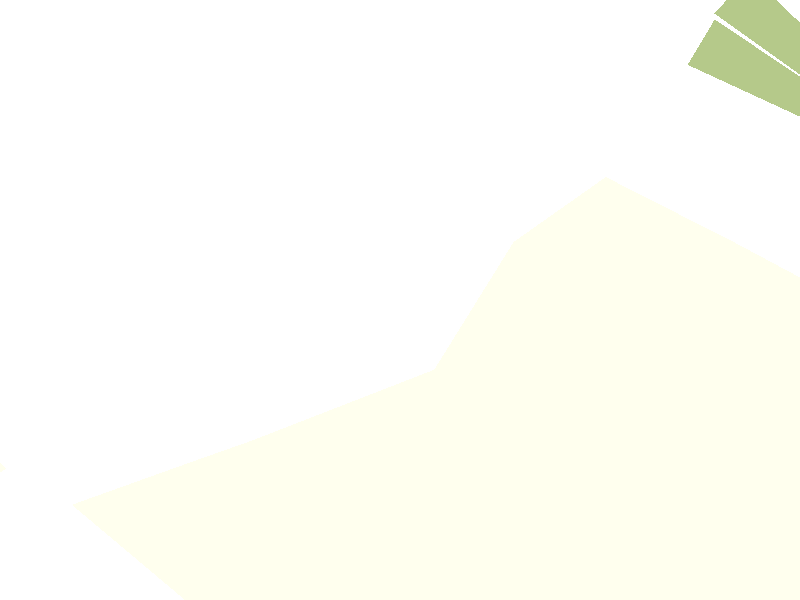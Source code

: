 
global_settings {
    assumed_gamma 1.5
    noise_generator 2
}

camera {
   orthographic
   location <0, 10000, 0>
   sky <0, 1, 0>
   direction <0, 0, 1>
   right <1.3333*733.333333333, 0, 0>
   up <0, 1*733.333333333*cos(radians(10)), 0>
   look_at <0, 0, 0>
   rotate <-10,0,0>
   scale <1,1,1>
   translate <1108615.78068,0,6411643.95698>
}

/* ground */
box {
    <1107474.1993, -0.5, 6410491.89352>, <1109757.36206, -0.0, 6412796.02044>
    pigment {
        color rgb <1, 1, 1>
    }
    finish {
        ambient 1
    }
}
prism { linear_spline  0, 0.01, 5,
/* osm_id=30668829 */
  <1108967.32, 6411931.36>,
  <1109000.47, 6411986.95>,
  <1109157.1, 6411881.36>,
  <1109135.03, 6411853.94>,
  <1108967.32, 6411931.36>

    texture {
        pigment {
            color rgb <0.6,0.7,0.4>
        }
        finish {
            ambient 1
            /*specular 0.5
            roughness 0.05
            reflection 0.5*/
        }
    }
}

prism { linear_spline  0, 0.01, 5,
/* osm_id=30668830 */
  <1108999.95, 6411994.1>,
  <1109043.83, 6412042.02>,
  <1109182.81, 6411906.4>,
  <1109155.17, 6411883.36>,
  <1108999.95, 6411994.1>

    texture {
        pigment {
            color rgb <0.6,0.7,0.4>
        }
        finish {
            ambient 1
            /*specular 0.5
            roughness 0.05
            reflection 0.5*/
        }
    }
}

prism { linear_spline  0, 0.01, 5,
/* osm_id=30668829 */
  <1108967.32, 6411931.36>,
  <1109000.47, 6411986.95>,
  <1109157.1, 6411881.36>,
  <1109135.03, 6411853.94>,
  <1108967.32, 6411931.36>

    texture {
        pigment {
            color rgb <0.6,0.7,0.4>
        }
        finish {
            ambient 1
            /*specular 0.5
            roughness 0.05
            reflection 0.5*/
        }
    }
}

prism { linear_spline  0, 0.01, 5,
/* osm_id=30668830 */
  <1108999.95, 6411994.1>,
  <1109043.83, 6412042.02>,
  <1109182.81, 6411906.4>,
  <1109155.17, 6411883.36>,
  <1108999.95, 6411994.1>

    texture {
        pigment {
            color rgb <0.6,0.7,0.4>
        }
        finish {
            ambient 1
            /*specular 0.5
            roughness 0.05
            reflection 0.5*/
        }
    }
}

prism { linear_spline  0, 0.01, 5,
/* osm_id=30668829 */
  <1108967.32, 6411931.36>,
  <1109000.47, 6411986.95>,
  <1109157.1, 6411881.36>,
  <1109135.03, 6411853.94>,
  <1108967.32, 6411931.36>

    texture {
        pigment {
            color rgb <0.6,0.7,0.4>
        }
        finish {
            ambient 1
            /*specular 0.5
            roughness 0.05
            reflection 0.5*/
        }
    }
}

prism { linear_spline  0, 0.01, 5,
/* osm_id=30668830 */
  <1108999.95, 6411994.1>,
  <1109043.83, 6412042.02>,
  <1109182.81, 6411906.4>,
  <1109155.17, 6411883.36>,
  <1108999.95, 6411994.1>

    texture {
        pigment {
            color rgb <0.6,0.7,0.4>
        }
        finish {
            ambient 1
            /*specular 0.5
            roughness 0.05
            reflection 0.5*/
        }
    }
}

prism { linear_spline  0, 0.01, 5,
/* osm_id=30668829 */
  <1108967.32, 6411931.36>,
  <1109000.47, 6411986.95>,
  <1109157.1, 6411881.36>,
  <1109135.03, 6411853.94>,
  <1108967.32, 6411931.36>

    texture {
        pigment {
            color rgb <0.6,0.7,0.4>
        }
        finish {
            ambient 1
            /*specular 0.5
            roughness 0.05
            reflection 0.5*/
        }
    }
}

prism { linear_spline  0, 0.01, 5,
/* osm_id=30668830 */
  <1108999.95, 6411994.1>,
  <1109043.83, 6412042.02>,
  <1109182.81, 6411906.4>,
  <1109155.17, 6411883.36>,
  <1108999.95, 6411994.1>

    texture {
        pigment {
            color rgb <0.6,0.7,0.4>
        }
        finish {
            ambient 1
            /*specular 0.5
            roughness 0.05
            reflection 0.5*/
        }
    }
}

prism { linear_spline  0, 0.01, 5,
/* osm_id=30668829 */
  <1108967.32, 6411931.36>,
  <1109000.47, 6411986.95>,
  <1109157.1, 6411881.36>,
  <1109135.03, 6411853.94>,
  <1108967.32, 6411931.36>

    texture {
        pigment {
            color rgb <0.6,0.7,0.4>
        }
        finish {
            ambient 1
            /*specular 0.5
            roughness 0.05
            reflection 0.5*/
        }
    }
}

prism { linear_spline  0, 0.01, 5,
/* osm_id=30668830 */
  <1108999.95, 6411994.1>,
  <1109043.83, 6412042.02>,
  <1109182.81, 6411906.4>,
  <1109155.17, 6411883.36>,
  <1108999.95, 6411994.1>

    texture {
        pigment {
            color rgb <0.6,0.7,0.4>
        }
        finish {
            ambient 1
            /*specular 0.5
            roughness 0.05
            reflection 0.5*/
        }
    }
}

prism { linear_spline  0, 0.01, 15,
/* osm_id=30566505 */
  <1109055.21, 6412144.72>,
  <1109214.92, 6412288.28>,
  <1109271.17, 6412322.48>,
  <1109378.83, 6412218.79>,
  <1109264.22, 6412144.38>,
  <1109328.21, 6412075.49>,
  <1109443.32, 6412170.18>,
  <1109421.5, 6412208.87>,
  <1109553.95, 6412277.82>,
  <1109707, 6412301.66>,
  <1109767.93, 6412204.75>,
  <1109522.71, 6412063.78>,
  <1109270.89, 6411952.93>,
  <1109091.68, 6412096.02>,
  <1109055.21, 6412144.72>

    texture {
        pigment {
            color rgb <0.8,0.9,0.8>
        }
        finish {
            ambient 1
            /*specular 0.5
            roughness 0.05
            reflection 0.5*/
        }
    }
}

prism { linear_spline  0, 0.01, 5,
/* osm_id=30567441 */
  <1109724.36, 6412306.97>,
  <1109847.49, 6412368.01>,
  <1109969.02, 6412183.84>,
  <1109866.23, 6412108.35>,
  <1109724.36, 6412306.97>

    texture {
        pigment {
            color rgb <0.8,0.9,0.8>
        }
        finish {
            ambient 1
            /*specular 0.5
            roughness 0.05
            reflection 0.5*/
        }
    }
}

prism { linear_spline  0, 0.01, 5,
/* osm_id=30668829 */
  <1108967.32, 6411931.36>,
  <1109000.47, 6411986.95>,
  <1109157.1, 6411881.36>,
  <1109135.03, 6411853.94>,
  <1108967.32, 6411931.36>

    texture {
        pigment {
            color rgb <0.6,0.7,0.4>
        }
        finish {
            ambient 1
            /*specular 0.5
            roughness 0.05
            reflection 0.5*/
        }
    }
}

prism { linear_spline  0, 0.01, 5,
/* osm_id=30668830 */
  <1108999.95, 6411994.1>,
  <1109043.83, 6412042.02>,
  <1109182.81, 6411906.4>,
  <1109155.17, 6411883.36>,
  <1108999.95, 6411994.1>

    texture {
        pigment {
            color rgb <0.6,0.7,0.4>
        }
        finish {
            ambient 1
            /*specular 0.5
            roughness 0.05
            reflection 0.5*/
        }
    }
}

prism { linear_spline  0, 0.01, 15,
/* osm_id=30566505 */
  <1109055.21, 6412144.72>,
  <1109214.92, 6412288.28>,
  <1109271.17, 6412322.48>,
  <1109378.83, 6412218.79>,
  <1109264.22, 6412144.38>,
  <1109328.21, 6412075.49>,
  <1109443.32, 6412170.18>,
  <1109421.5, 6412208.87>,
  <1109553.95, 6412277.82>,
  <1109707, 6412301.66>,
  <1109767.93, 6412204.75>,
  <1109522.71, 6412063.78>,
  <1109270.89, 6411952.93>,
  <1109091.68, 6412096.02>,
  <1109055.21, 6412144.72>

    texture {
        pigment {
            color rgb <0.8,0.9,0.8>
        }
        finish {
            ambient 1
            /*specular 0.5
            roughness 0.05
            reflection 0.5*/
        }
    }
}

prism { linear_spline  0, 0.01, 5,
/* osm_id=30567441 */
  <1109724.36, 6412306.97>,
  <1109847.49, 6412368.01>,
  <1109969.02, 6412183.84>,
  <1109866.23, 6412108.35>,
  <1109724.36, 6412306.97>

    texture {
        pigment {
            color rgb <0.8,0.9,0.8>
        }
        finish {
            ambient 1
            /*specular 0.5
            roughness 0.05
            reflection 0.5*/
        }
    }
}

prism { linear_spline  0, 0.01, 64,
/* osm_id=29264961 */
  <1106576.37, 6412399.84>,
  <1106675.31, 6412806.07>,
  <1106680.68, 6413099.93>,
  <1106839.9, 6413108.24>,
  <1106873.89, 6412775.78>,
  <1107066.42, 6412741.51>,
  <1107010.76, 6412505.72>,
  <1107152.85, 6412496.67>,
  <1107155.72, 6412489.47>,
  <1107253.65, 6412484.97>,
  <1107515.16, 6412485.02>,
  <1107670.42, 6412462.08>,
  <1107736.86, 6412464.57>,
  <1107849.65, 6412464.33>,
  <1107866.91, 6412805.9>,
  <1107851.06, 6412897.58>,
  <1107859.36, 6412901.85>,
  <1107893.8, 6412846.68>,
  <1107942.97, 6412914.86>,
  <1108101.88, 6412992.29>,
  <1108074.61, 6413028.24>,
  <1108084.57, 6413046.14>,
  <1108213.95, 6412989.65>,
  <1108092.69, 6412893.73>,
  <1108104.14, 6412853.64>,
  <1108132.94, 6412765.81>,
  <1108136.02, 6412710.43>,
  <1108183.8, 6412710.6>,
  <1108204.31, 6412684.38>,
  <1108232.67, 6412706.05>,
  <1108275.41, 6412738.53>,
  <1108307.21, 6412770.16>,
  <1108315.68, 6412802.45>,
  <1108366.49, 6412840.67>,
  <1108393.72, 6412787.46>,
  <1108454.81, 6412541.94>,
  <1108361.07, 6412542.06>,
  <1108212.24, 6412482.49>,
  <1108128.52, 6412464.14>,
  <1108116.88, 6412277.88>,
  <1108081.28, 6412144.9>,
  <1108128.92, 6412145.22>,
  <1108146.25, 6412213.8>,
  <1108278.29, 6412191.4>,
  <1108064.04, 6411939.69>,
  <1107971.21, 6411870.01>,
  <1107835.13, 6411806.94>,
  <1107773.19, 6411812.68>,
  <1107760.74, 6411819.36>,
  <1107538.2, 6411858.3>,
  <1107426.92, 6411851.19>,
  <1107243.6, 6411887.15>,
  <1107234.91, 6411834.66>,
  <1107115.89, 6411858.04>,
  <1107078.08, 6411861.54>,
  <1107017.76, 6411877.72>,
  <1106986.84, 6411890.85>,
  <1106937.47, 6411911.15>,
  <1106909.17, 6411923.41>,
  <1106905.76, 6411924.7>,
  <1106709.44, 6411985.74>,
  <1106637.82, 6412053.61>,
  <1106602.63, 6412114.58>,
  <1106576.37, 6412399.84>

    texture {
        pigment {
            color rgb <0.9,1,0.9>
        }
        finish {
            ambient 1
            /*specular 0.5
            roughness 0.05
            reflection 0.5*/
        }
    }
}

prism { linear_spline  0, 0.01, 13,
/* osm_id=30281525 */
  <1106904.36, 6410477.32>,
  <1106978.32, 6410578.42>,
  <1107057.49, 6410644.24>,
  <1107066.43, 6410700.37>,
  <1106959.54, 6410841.71>,
  <1106956.4, 6410872.89>,
  <1107036.92, 6411017.71>,
  <1107270.39, 6410778.66>,
  <1107628.2, 6410691.35>,
  <1107431.4, 6410324.85>,
  <1107322.72, 6410368.49>,
  <1107102.91, 6410377.92>,
  <1106904.36, 6410477.32>

    texture {
        pigment {
            color rgb <0.9,1,0.9>
        }
        finish {
            ambient 1
            /*specular 0.5
            roughness 0.05
            reflection 0.5*/
        }
    }
}

prism { linear_spline  0, 0.01, 8,
/* osm_id=30282416 */
  <1107530.44, 6410305.22>,
  <1107683.54, 6410525.24>,
  <1107746.25, 6410653.81>,
  <1107899.33, 6410602.37>,
  <1107986.95, 6410455.23>,
  <1107994.32, 6410323.79>,
  <1107979.57, 6410232.37>,
  <1107530.44, 6410305.22>

    texture {
        pigment {
            color rgb <0.9,1,0.9>
        }
        finish {
            ambient 1
            /*specular 0.5
            roughness 0.05
            reflection 0.5*/
        }
    }
}

prism { linear_spline  0, 0.01, 54,
/* osm_id=57727465 */
  <1107885.91, 6411094.82>,
  <1107894.11, 6411126.36>,
  <1107915.43, 6411162.04>,
  <1107922.28, 6411166.28>,
  <1107938.7, 6411165.4>,
  <1108109.36, 6411125.1>,
  <1108215.45, 6411128.74>,
  <1108388.11, 6411103.45>,
  <1109260.14, 6410971.2>,
  <1109312.99, 6410959.82>,
  <1109425.3, 6410951.27>,
  <1109397.22, 6410869.37>,
  <1109346.39, 6410860.85>,
  <1109304.34, 6410777.56>,
  <1109333.49, 6410716.1>,
  <1109342.4, 6410596.08>,
  <1109430.34, 6410560.69>,
  <1109524.29, 6410540.86>,
  <1109685.54, 6410477.8>,
  <1109777.35, 6410434.02>,
  <1109800.24, 6410427.9>,
  <1109790.66, 6410375.22>,
  <1109660.26, 6410382.39>,
  <1109552.76, 6410199.45>,
  <1109514.17, 6410219.8>,
  <1109428.35, 6410265.98>,
  <1109405.06, 6410278.08>,
  <1109392.83, 6410270.24>,
  <1109284.12, 6410215.54>,
  <1109203.09, 6410187.21>,
  <1109144.54, 6410169.38>,
  <1109126.05, 6410155.81>,
  <1109047.75, 6410177.16>,
  <1109068.38, 6410315.14>,
  <1108838.53, 6410412.07>,
  <1108818.03, 6410533.41>,
  <1108828.01, 6410539.14>,
  <1108790.49, 6410583.83>,
  <1108745.25, 6410626.41>,
  <1108736.87, 6410632.14>,
  <1108518.05, 6410610.8>,
  <1108517.87, 6410618.84>,
  <1108505.39, 6410661.61>,
  <1108461.04, 6410767.02>,
  <1108401.03, 6410741.52>,
  <1108371.3, 6410771.26>,
  <1108303.85, 6410803.39>,
  <1108298, 6410885.18>,
  <1108226.05, 6410875.1>,
  <1108216.48, 6410895.81>,
  <1108196.31, 6410917.31>,
  <1108040.18, 6411026.71>,
  <1107974.22, 6411060.65>,
  <1107885.91, 6411094.82>

    texture {
        pigment {
            color rgb <0.9,1,0.9>
        }
        finish {
            ambient 1
            /*specular 0.5
            roughness 0.05
            reflection 0.5*/
        }
    }
}

prism { linear_spline  0, 0.01, 11,
/* osm_id=57727468 */
  <1108009.46, 6410228.94>,
  <1108014.51, 6410326.66>,
  <1108059.38, 6410325.05>,
  <1108367.93, 6410330.9>,
  <1108385.46, 6410482.52>,
  <1108512.92, 6410491.82>,
  <1108478.92, 6410271.43>,
  <1108423.69, 6410271.43>,
  <1108229.85, 6410231.59>,
  <1108165.6, 6410220.97>,
  <1108009.46, 6410228.94>

    texture {
        pigment {
            color rgb <0.9,1,0.9>
        }
        finish {
            ambient 1
            /*specular 0.5
            roughness 0.05
            reflection 0.5*/
        }
    }
}

prism { linear_spline  0, 0.01, 85,
/* osm_id=28904039 */
  <1108122.04, 6415125.61>,
  <1108140.33, 6415184.56>,
  <1108183.39, 6415210.08>,
  <1108257.47, 6415238.81>,
  <1108341.65, 6415240.15>,
  <1108524.78, 6415252.09>,
  <1108441.36, 6415437.06>,
  <1108426.54, 6415601.04>,
  <1108502.72, 6415810.93>,
  <1108510.63, 6415891.53>,
  <1108853.35, 6415978.17>,
  <1108862.09, 6416077.01>,
  <1108789.62, 6416135.8>,
  <1108709.83, 6416192.86>,
  <1108629.11, 6416251.07>,
  <1108464.59, 6416401.27>,
  <1108430.73, 6416482.63>,
  <1108447.71, 6416591.52>,
  <1108530.23, 6416676.8>,
  <1108801.04, 6416624.32>,
  <1109143.81, 6416371.76>,
  <1109327.89, 6416174.97>,
  <1109450.61, 6415922.44>,
  <1109582.9, 6415939.14>,
  <1109688.75, 6416008.63>,
  <1109823.97, 6416145.22>,
  <1109977.3, 6415995.48>,
  <1110037.23, 6415934.12>,
  <1110058.24, 6415922.64>,
  <1110108.88, 6415936.02>,
  <1110147.1, 6415826.15>,
  <1110213.98, 6415851.95>,
  <1110707.57, 6416097.3>,
  <1110823.92, 6415930.04>,
  <1110430.86, 6415695.43>,
  <1109949.17, 6415550.16>,
  <1110084.15, 6415154.89>,
  <1110126.49, 6414780.23>,
  <1110048.57, 6414632.44>,
  <1109979.03, 6414516.44>,
  <1109983.93, 6414437.06>,
  <1110142.07, 6414460.42>,
  <1110264.95, 6414300.3>,
  <1110291.77, 6414201.85>,
  <1110368.72, 6414251.12>,
  <1110426.03, 6414139.15>,
  <1110480.17, 6414048.27>,
  <1110513.98, 6413972.95>,
  <1110375.84, 6413784.48>,
  <1110152.67, 6413685.53>,
  <1110107.56, 6413620.33>,
  <1110187.48, 6413485.34>,
  <1110051.66, 6413270.56>,
  <1109951.36, 6413117.18>,
  <1109870.67, 6412995.41>,
  <1109798.53, 6412911.86>,
  <1109752.07, 6412864.01>,
  <1109224.03, 6412413.38>,
  <1108952.08, 6412162.66>,
  <1108838.4, 6412303.16>,
  <1108832.83, 6412339.14>,
  <1108799.55, 6412504.14>,
  <1108658.09, 6412817.18>,
  <1108767.46, 6413178.74>,
  <1108810.63, 6413434.42>,
  <1108780.96, 6413573.51>,
  <1108609.65, 6413541.13>,
  <1108491.19, 6413627.17>,
  <1108368.78, 6413624.92>,
  <1108360.85, 6413671.94>,
  <1108380.01, 6413711.1>,
  <1108420.35, 6413704.01>,
  <1108438.56, 6413815.23>,
  <1108501.96, 6413823.57>,
  <1108518.87, 6414479.98>,
  <1108647.9, 6414665.86>,
  <1108704.07, 6414751.78>,
  <1108670.2, 6414860.4>,
  <1108632.35, 6414911.37>,
  <1108623.79, 6414929.62>,
  <1108529.79, 6414941.94>,
  <1108314.67, 6414947.1>,
  <1108167.93, 6415009.13>,
  <1108140.6, 6415069.46>,
  <1108122.04, 6415125.61>

    texture {
        pigment {
            color rgb <0.9,1,0.9>
        }
        finish {
            ambient 1
            /*specular 0.5
            roughness 0.05
            reflection 0.5*/
        }
    }
}

prism { linear_spline  0, 0.01, 5,
/* osm_id=57727467 */
  <1108520.41, 6410430.95>,
  <1108526.59, 6410489.6>,
  <1108682.85, 6410510.36>,
  <1108692.11, 6410405.29>,
  <1108520.41, 6410430.95>

    texture {
        pigment {
            color rgb <0.9,1,0.9>
        }
        finish {
            ambient 1
            /*specular 0.5
            roughness 0.05
            reflection 0.5*/
        }
    }
}

prism { linear_spline  0, 0.01, 13,
/* osm_id=30566507 */
  <1109267.7, 6412143.88>,
  <1109380.32, 6412219.79>,
  <1109325.49, 6412275.96>,
  <1109531.73, 6412425.81>,
  <1109470.22, 6412470.02>,
  <1109540.84, 6412506.36>,
  <1109566.59, 6412476.44>,
  <1109704.89, 6412307.75>,
  <1109546.52, 6412281.81>,
  <1109414.43, 6412214.34>,
  <1109440.34, 6412170.18>,
  <1109327.73, 6412079.39>,
  <1109267.7, 6412143.88>

    texture {
        pigment {
            color rgb <0.9,1,0.9>
        }
        finish {
            ambient 1
            /*specular 0.5
            roughness 0.05
            reflection 0.5*/
        }
    }
}

prism { linear_spline  0, 0.01, 5,
/* osm_id=30668829 */
  <1108967.32, 6411931.36>,
  <1109000.47, 6411986.95>,
  <1109157.1, 6411881.36>,
  <1109135.03, 6411853.94>,
  <1108967.32, 6411931.36>

    texture {
        pigment {
            color rgb <0.6,0.7,0.4>
        }
        finish {
            ambient 1
            /*specular 0.5
            roughness 0.05
            reflection 0.5*/
        }
    }
}

prism { linear_spline  0, 0.01, 5,
/* osm_id=30668830 */
  <1108999.95, 6411994.1>,
  <1109043.83, 6412042.02>,
  <1109182.81, 6411906.4>,
  <1109155.17, 6411883.36>,
  <1108999.95, 6411994.1>

    texture {
        pigment {
            color rgb <0.6,0.7,0.4>
        }
        finish {
            ambient 1
            /*specular 0.5
            roughness 0.05
            reflection 0.5*/
        }
    }
}

prism { linear_spline  0, 0.01, 15,
/* osm_id=30566505 */
  <1109055.21, 6412144.72>,
  <1109214.92, 6412288.28>,
  <1109271.17, 6412322.48>,
  <1109378.83, 6412218.79>,
  <1109264.22, 6412144.38>,
  <1109328.21, 6412075.49>,
  <1109443.32, 6412170.18>,
  <1109421.5, 6412208.87>,
  <1109553.95, 6412277.82>,
  <1109707, 6412301.66>,
  <1109767.93, 6412204.75>,
  <1109522.71, 6412063.78>,
  <1109270.89, 6411952.93>,
  <1109091.68, 6412096.02>,
  <1109055.21, 6412144.72>

    texture {
        pigment {
            color rgb <0.8,0.9,0.8>
        }
        finish {
            ambient 1
            /*specular 0.5
            roughness 0.05
            reflection 0.5*/
        }
    }
}

prism { linear_spline  0, 0.01, 5,
/* osm_id=30567441 */
  <1109724.36, 6412306.97>,
  <1109847.49, 6412368.01>,
  <1109969.02, 6412183.84>,
  <1109866.23, 6412108.35>,
  <1109724.36, 6412306.97>

    texture {
        pigment {
            color rgb <0.8,0.9,0.8>
        }
        finish {
            ambient 1
            /*specular 0.5
            roughness 0.05
            reflection 0.5*/
        }
    }
}

prism { linear_spline  0, 0.01, 64,
/* osm_id=29264961 */
  <1106576.37, 6412399.84>,
  <1106675.31, 6412806.07>,
  <1106680.68, 6413099.93>,
  <1106839.9, 6413108.24>,
  <1106873.89, 6412775.78>,
  <1107066.42, 6412741.51>,
  <1107010.76, 6412505.72>,
  <1107152.85, 6412496.67>,
  <1107155.72, 6412489.47>,
  <1107253.65, 6412484.97>,
  <1107515.16, 6412485.02>,
  <1107670.42, 6412462.08>,
  <1107736.86, 6412464.57>,
  <1107849.65, 6412464.33>,
  <1107866.91, 6412805.9>,
  <1107851.06, 6412897.58>,
  <1107859.36, 6412901.85>,
  <1107893.8, 6412846.68>,
  <1107942.97, 6412914.86>,
  <1108101.88, 6412992.29>,
  <1108074.61, 6413028.24>,
  <1108084.57, 6413046.14>,
  <1108213.95, 6412989.65>,
  <1108092.69, 6412893.73>,
  <1108104.14, 6412853.64>,
  <1108132.94, 6412765.81>,
  <1108136.02, 6412710.43>,
  <1108183.8, 6412710.6>,
  <1108204.31, 6412684.38>,
  <1108232.67, 6412706.05>,
  <1108275.41, 6412738.53>,
  <1108307.21, 6412770.16>,
  <1108315.68, 6412802.45>,
  <1108366.49, 6412840.67>,
  <1108393.72, 6412787.46>,
  <1108454.81, 6412541.94>,
  <1108361.07, 6412542.06>,
  <1108212.24, 6412482.49>,
  <1108128.52, 6412464.14>,
  <1108116.88, 6412277.88>,
  <1108081.28, 6412144.9>,
  <1108128.92, 6412145.22>,
  <1108146.25, 6412213.8>,
  <1108278.29, 6412191.4>,
  <1108064.04, 6411939.69>,
  <1107971.21, 6411870.01>,
  <1107835.13, 6411806.94>,
  <1107773.19, 6411812.68>,
  <1107760.74, 6411819.36>,
  <1107538.2, 6411858.3>,
  <1107426.92, 6411851.19>,
  <1107243.6, 6411887.15>,
  <1107234.91, 6411834.66>,
  <1107115.89, 6411858.04>,
  <1107078.08, 6411861.54>,
  <1107017.76, 6411877.72>,
  <1106986.84, 6411890.85>,
  <1106937.47, 6411911.15>,
  <1106909.17, 6411923.41>,
  <1106905.76, 6411924.7>,
  <1106709.44, 6411985.74>,
  <1106637.82, 6412053.61>,
  <1106602.63, 6412114.58>,
  <1106576.37, 6412399.84>

    texture {
        pigment {
            color rgb <0.9,1,0.9>
        }
        finish {
            ambient 1
            /*specular 0.5
            roughness 0.05
            reflection 0.5*/
        }
    }
}

prism { linear_spline  0, 0.01, 13,
/* osm_id=30281525 */
  <1106904.36, 6410477.32>,
  <1106978.32, 6410578.42>,
  <1107057.49, 6410644.24>,
  <1107066.43, 6410700.37>,
  <1106959.54, 6410841.71>,
  <1106956.4, 6410872.89>,
  <1107036.92, 6411017.71>,
  <1107270.39, 6410778.66>,
  <1107628.2, 6410691.35>,
  <1107431.4, 6410324.85>,
  <1107322.72, 6410368.49>,
  <1107102.91, 6410377.92>,
  <1106904.36, 6410477.32>

    texture {
        pigment {
            color rgb <0.9,1,0.9>
        }
        finish {
            ambient 1
            /*specular 0.5
            roughness 0.05
            reflection 0.5*/
        }
    }
}

prism { linear_spline  0, 0.01, 8,
/* osm_id=30282416 */
  <1107530.44, 6410305.22>,
  <1107683.54, 6410525.24>,
  <1107746.25, 6410653.81>,
  <1107899.33, 6410602.37>,
  <1107986.95, 6410455.23>,
  <1107994.32, 6410323.79>,
  <1107979.57, 6410232.37>,
  <1107530.44, 6410305.22>

    texture {
        pigment {
            color rgb <0.9,1,0.9>
        }
        finish {
            ambient 1
            /*specular 0.5
            roughness 0.05
            reflection 0.5*/
        }
    }
}

prism { linear_spline  0, 0.01, 54,
/* osm_id=57727465 */
  <1107885.91, 6411094.82>,
  <1107894.11, 6411126.36>,
  <1107915.43, 6411162.04>,
  <1107922.28, 6411166.28>,
  <1107938.7, 6411165.4>,
  <1108109.36, 6411125.1>,
  <1108215.45, 6411128.74>,
  <1108388.11, 6411103.45>,
  <1109260.14, 6410971.2>,
  <1109312.99, 6410959.82>,
  <1109425.3, 6410951.27>,
  <1109397.22, 6410869.37>,
  <1109346.39, 6410860.85>,
  <1109304.34, 6410777.56>,
  <1109333.49, 6410716.1>,
  <1109342.4, 6410596.08>,
  <1109430.34, 6410560.69>,
  <1109524.29, 6410540.86>,
  <1109685.54, 6410477.8>,
  <1109777.35, 6410434.02>,
  <1109800.24, 6410427.9>,
  <1109790.66, 6410375.22>,
  <1109660.26, 6410382.39>,
  <1109552.76, 6410199.45>,
  <1109514.17, 6410219.8>,
  <1109428.35, 6410265.98>,
  <1109405.06, 6410278.08>,
  <1109392.83, 6410270.24>,
  <1109284.12, 6410215.54>,
  <1109203.09, 6410187.21>,
  <1109144.54, 6410169.38>,
  <1109126.05, 6410155.81>,
  <1109047.75, 6410177.16>,
  <1109068.38, 6410315.14>,
  <1108838.53, 6410412.07>,
  <1108818.03, 6410533.41>,
  <1108828.01, 6410539.14>,
  <1108790.49, 6410583.83>,
  <1108745.25, 6410626.41>,
  <1108736.87, 6410632.14>,
  <1108518.05, 6410610.8>,
  <1108517.87, 6410618.84>,
  <1108505.39, 6410661.61>,
  <1108461.04, 6410767.02>,
  <1108401.03, 6410741.52>,
  <1108371.3, 6410771.26>,
  <1108303.85, 6410803.39>,
  <1108298, 6410885.18>,
  <1108226.05, 6410875.1>,
  <1108216.48, 6410895.81>,
  <1108196.31, 6410917.31>,
  <1108040.18, 6411026.71>,
  <1107974.22, 6411060.65>,
  <1107885.91, 6411094.82>

    texture {
        pigment {
            color rgb <0.9,1,0.9>
        }
        finish {
            ambient 1
            /*specular 0.5
            roughness 0.05
            reflection 0.5*/
        }
    }
}

prism { linear_spline  0, 0.01, 11,
/* osm_id=57727468 */
  <1108009.46, 6410228.94>,
  <1108014.51, 6410326.66>,
  <1108059.38, 6410325.05>,
  <1108367.93, 6410330.9>,
  <1108385.46, 6410482.52>,
  <1108512.92, 6410491.82>,
  <1108478.92, 6410271.43>,
  <1108423.69, 6410271.43>,
  <1108229.85, 6410231.59>,
  <1108165.6, 6410220.97>,
  <1108009.46, 6410228.94>

    texture {
        pigment {
            color rgb <0.9,1,0.9>
        }
        finish {
            ambient 1
            /*specular 0.5
            roughness 0.05
            reflection 0.5*/
        }
    }
}

prism { linear_spline  0, 0.01, 85,
/* osm_id=28904039 */
  <1108122.04, 6415125.61>,
  <1108140.33, 6415184.56>,
  <1108183.39, 6415210.08>,
  <1108257.47, 6415238.81>,
  <1108341.65, 6415240.15>,
  <1108524.78, 6415252.09>,
  <1108441.36, 6415437.06>,
  <1108426.54, 6415601.04>,
  <1108502.72, 6415810.93>,
  <1108510.63, 6415891.53>,
  <1108853.35, 6415978.17>,
  <1108862.09, 6416077.01>,
  <1108789.62, 6416135.8>,
  <1108709.83, 6416192.86>,
  <1108629.11, 6416251.07>,
  <1108464.59, 6416401.27>,
  <1108430.73, 6416482.63>,
  <1108447.71, 6416591.52>,
  <1108530.23, 6416676.8>,
  <1108801.04, 6416624.32>,
  <1109143.81, 6416371.76>,
  <1109327.89, 6416174.97>,
  <1109450.61, 6415922.44>,
  <1109582.9, 6415939.14>,
  <1109688.75, 6416008.63>,
  <1109823.97, 6416145.22>,
  <1109977.3, 6415995.48>,
  <1110037.23, 6415934.12>,
  <1110058.24, 6415922.64>,
  <1110108.88, 6415936.02>,
  <1110147.1, 6415826.15>,
  <1110213.98, 6415851.95>,
  <1110707.57, 6416097.3>,
  <1110823.92, 6415930.04>,
  <1110430.86, 6415695.43>,
  <1109949.17, 6415550.16>,
  <1110084.15, 6415154.89>,
  <1110126.49, 6414780.23>,
  <1110048.57, 6414632.44>,
  <1109979.03, 6414516.44>,
  <1109983.93, 6414437.06>,
  <1110142.07, 6414460.42>,
  <1110264.95, 6414300.3>,
  <1110291.77, 6414201.85>,
  <1110368.72, 6414251.12>,
  <1110426.03, 6414139.15>,
  <1110480.17, 6414048.27>,
  <1110513.98, 6413972.95>,
  <1110375.84, 6413784.48>,
  <1110152.67, 6413685.53>,
  <1110107.56, 6413620.33>,
  <1110187.48, 6413485.34>,
  <1110051.66, 6413270.56>,
  <1109951.36, 6413117.18>,
  <1109870.67, 6412995.41>,
  <1109798.53, 6412911.86>,
  <1109752.07, 6412864.01>,
  <1109224.03, 6412413.38>,
  <1108952.08, 6412162.66>,
  <1108838.4, 6412303.16>,
  <1108832.83, 6412339.14>,
  <1108799.55, 6412504.14>,
  <1108658.09, 6412817.18>,
  <1108767.46, 6413178.74>,
  <1108810.63, 6413434.42>,
  <1108780.96, 6413573.51>,
  <1108609.65, 6413541.13>,
  <1108491.19, 6413627.17>,
  <1108368.78, 6413624.92>,
  <1108360.85, 6413671.94>,
  <1108380.01, 6413711.1>,
  <1108420.35, 6413704.01>,
  <1108438.56, 6413815.23>,
  <1108501.96, 6413823.57>,
  <1108518.87, 6414479.98>,
  <1108647.9, 6414665.86>,
  <1108704.07, 6414751.78>,
  <1108670.2, 6414860.4>,
  <1108632.35, 6414911.37>,
  <1108623.79, 6414929.62>,
  <1108529.79, 6414941.94>,
  <1108314.67, 6414947.1>,
  <1108167.93, 6415009.13>,
  <1108140.6, 6415069.46>,
  <1108122.04, 6415125.61>

    texture {
        pigment {
            color rgb <0.9,1,0.9>
        }
        finish {
            ambient 1
            /*specular 0.5
            roughness 0.05
            reflection 0.5*/
        }
    }
}

prism { linear_spline  0, 0.01, 5,
/* osm_id=57727467 */
  <1108520.41, 6410430.95>,
  <1108526.59, 6410489.6>,
  <1108682.85, 6410510.36>,
  <1108692.11, 6410405.29>,
  <1108520.41, 6410430.95>

    texture {
        pigment {
            color rgb <0.9,1,0.9>
        }
        finish {
            ambient 1
            /*specular 0.5
            roughness 0.05
            reflection 0.5*/
        }
    }
}

prism { linear_spline  0, 0.01, 13,
/* osm_id=30566507 */
  <1109267.7, 6412143.88>,
  <1109380.32, 6412219.79>,
  <1109325.49, 6412275.96>,
  <1109531.73, 6412425.81>,
  <1109470.22, 6412470.02>,
  <1109540.84, 6412506.36>,
  <1109566.59, 6412476.44>,
  <1109704.89, 6412307.75>,
  <1109546.52, 6412281.81>,
  <1109414.43, 6412214.34>,
  <1109440.34, 6412170.18>,
  <1109327.73, 6412079.39>,
  <1109267.7, 6412143.88>

    texture {
        pigment {
            color rgb <0.9,1,0.9>
        }
        finish {
            ambient 1
            /*specular 0.5
            roughness 0.05
            reflection 0.5*/
        }
    }
}

prism { linear_spline  0, 0.01, 5,
/* osm_id=30668829 */
  <1108967.32, 6411931.36>,
  <1109000.47, 6411986.95>,
  <1109157.1, 6411881.36>,
  <1109135.03, 6411853.94>,
  <1108967.32, 6411931.36>

    texture {
        pigment {
            color rgb <0.6,0.7,0.4>
        }
        finish {
            ambient 1
            /*specular 0.5
            roughness 0.05
            reflection 0.5*/
        }
    }
}

prism { linear_spline  0, 0.01, 5,
/* osm_id=30668830 */
  <1108999.95, 6411994.1>,
  <1109043.83, 6412042.02>,
  <1109182.81, 6411906.4>,
  <1109155.17, 6411883.36>,
  <1108999.95, 6411994.1>

    texture {
        pigment {
            color rgb <0.6,0.7,0.4>
        }
        finish {
            ambient 1
            /*specular 0.5
            roughness 0.05
            reflection 0.5*/
        }
    }
}

prism { linear_spline  0, 0.01, 15,
/* osm_id=30566505 */
  <1109055.21, 6412144.72>,
  <1109214.92, 6412288.28>,
  <1109271.17, 6412322.48>,
  <1109378.83, 6412218.79>,
  <1109264.22, 6412144.38>,
  <1109328.21, 6412075.49>,
  <1109443.32, 6412170.18>,
  <1109421.5, 6412208.87>,
  <1109553.95, 6412277.82>,
  <1109707, 6412301.66>,
  <1109767.93, 6412204.75>,
  <1109522.71, 6412063.78>,
  <1109270.89, 6411952.93>,
  <1109091.68, 6412096.02>,
  <1109055.21, 6412144.72>

    texture {
        pigment {
            color rgb <0.8,0.9,0.8>
        }
        finish {
            ambient 1
            /*specular 0.5
            roughness 0.05
            reflection 0.5*/
        }
    }
}

prism { linear_spline  0, 0.01, 5,
/* osm_id=30567441 */
  <1109724.36, 6412306.97>,
  <1109847.49, 6412368.01>,
  <1109969.02, 6412183.84>,
  <1109866.23, 6412108.35>,
  <1109724.36, 6412306.97>

    texture {
        pigment {
            color rgb <0.8,0.9,0.8>
        }
        finish {
            ambient 1
            /*specular 0.5
            roughness 0.05
            reflection 0.5*/
        }
    }
}

prism { linear_spline  0, 0.01, 64,
/* osm_id=29264961 */
  <1106576.37, 6412399.84>,
  <1106675.31, 6412806.07>,
  <1106680.68, 6413099.93>,
  <1106839.9, 6413108.24>,
  <1106873.89, 6412775.78>,
  <1107066.42, 6412741.51>,
  <1107010.76, 6412505.72>,
  <1107152.85, 6412496.67>,
  <1107155.72, 6412489.47>,
  <1107253.65, 6412484.97>,
  <1107515.16, 6412485.02>,
  <1107670.42, 6412462.08>,
  <1107736.86, 6412464.57>,
  <1107849.65, 6412464.33>,
  <1107866.91, 6412805.9>,
  <1107851.06, 6412897.58>,
  <1107859.36, 6412901.85>,
  <1107893.8, 6412846.68>,
  <1107942.97, 6412914.86>,
  <1108101.88, 6412992.29>,
  <1108074.61, 6413028.24>,
  <1108084.57, 6413046.14>,
  <1108213.95, 6412989.65>,
  <1108092.69, 6412893.73>,
  <1108104.14, 6412853.64>,
  <1108132.94, 6412765.81>,
  <1108136.02, 6412710.43>,
  <1108183.8, 6412710.6>,
  <1108204.31, 6412684.38>,
  <1108232.67, 6412706.05>,
  <1108275.41, 6412738.53>,
  <1108307.21, 6412770.16>,
  <1108315.68, 6412802.45>,
  <1108366.49, 6412840.67>,
  <1108393.72, 6412787.46>,
  <1108454.81, 6412541.94>,
  <1108361.07, 6412542.06>,
  <1108212.24, 6412482.49>,
  <1108128.52, 6412464.14>,
  <1108116.88, 6412277.88>,
  <1108081.28, 6412144.9>,
  <1108128.92, 6412145.22>,
  <1108146.25, 6412213.8>,
  <1108278.29, 6412191.4>,
  <1108064.04, 6411939.69>,
  <1107971.21, 6411870.01>,
  <1107835.13, 6411806.94>,
  <1107773.19, 6411812.68>,
  <1107760.74, 6411819.36>,
  <1107538.2, 6411858.3>,
  <1107426.92, 6411851.19>,
  <1107243.6, 6411887.15>,
  <1107234.91, 6411834.66>,
  <1107115.89, 6411858.04>,
  <1107078.08, 6411861.54>,
  <1107017.76, 6411877.72>,
  <1106986.84, 6411890.85>,
  <1106937.47, 6411911.15>,
  <1106909.17, 6411923.41>,
  <1106905.76, 6411924.7>,
  <1106709.44, 6411985.74>,
  <1106637.82, 6412053.61>,
  <1106602.63, 6412114.58>,
  <1106576.37, 6412399.84>

    texture {
        pigment {
            color rgb <0.9,1,0.9>
        }
        finish {
            ambient 1
            /*specular 0.5
            roughness 0.05
            reflection 0.5*/
        }
    }
}

prism { linear_spline  0, 0.01, 13,
/* osm_id=30281525 */
  <1106904.36, 6410477.32>,
  <1106978.32, 6410578.42>,
  <1107057.49, 6410644.24>,
  <1107066.43, 6410700.37>,
  <1106959.54, 6410841.71>,
  <1106956.4, 6410872.89>,
  <1107036.92, 6411017.71>,
  <1107270.39, 6410778.66>,
  <1107628.2, 6410691.35>,
  <1107431.4, 6410324.85>,
  <1107322.72, 6410368.49>,
  <1107102.91, 6410377.92>,
  <1106904.36, 6410477.32>

    texture {
        pigment {
            color rgb <0.9,1,0.9>
        }
        finish {
            ambient 1
            /*specular 0.5
            roughness 0.05
            reflection 0.5*/
        }
    }
}

prism { linear_spline  0, 0.01, 8,
/* osm_id=30282416 */
  <1107530.44, 6410305.22>,
  <1107683.54, 6410525.24>,
  <1107746.25, 6410653.81>,
  <1107899.33, 6410602.37>,
  <1107986.95, 6410455.23>,
  <1107994.32, 6410323.79>,
  <1107979.57, 6410232.37>,
  <1107530.44, 6410305.22>

    texture {
        pigment {
            color rgb <0.9,1,0.9>
        }
        finish {
            ambient 1
            /*specular 0.5
            roughness 0.05
            reflection 0.5*/
        }
    }
}

prism { linear_spline  0, 0.01, 54,
/* osm_id=57727465 */
  <1107885.91, 6411094.82>,
  <1107894.11, 6411126.36>,
  <1107915.43, 6411162.04>,
  <1107922.28, 6411166.28>,
  <1107938.7, 6411165.4>,
  <1108109.36, 6411125.1>,
  <1108215.45, 6411128.74>,
  <1108388.11, 6411103.45>,
  <1109260.14, 6410971.2>,
  <1109312.99, 6410959.82>,
  <1109425.3, 6410951.27>,
  <1109397.22, 6410869.37>,
  <1109346.39, 6410860.85>,
  <1109304.34, 6410777.56>,
  <1109333.49, 6410716.1>,
  <1109342.4, 6410596.08>,
  <1109430.34, 6410560.69>,
  <1109524.29, 6410540.86>,
  <1109685.54, 6410477.8>,
  <1109777.35, 6410434.02>,
  <1109800.24, 6410427.9>,
  <1109790.66, 6410375.22>,
  <1109660.26, 6410382.39>,
  <1109552.76, 6410199.45>,
  <1109514.17, 6410219.8>,
  <1109428.35, 6410265.98>,
  <1109405.06, 6410278.08>,
  <1109392.83, 6410270.24>,
  <1109284.12, 6410215.54>,
  <1109203.09, 6410187.21>,
  <1109144.54, 6410169.38>,
  <1109126.05, 6410155.81>,
  <1109047.75, 6410177.16>,
  <1109068.38, 6410315.14>,
  <1108838.53, 6410412.07>,
  <1108818.03, 6410533.41>,
  <1108828.01, 6410539.14>,
  <1108790.49, 6410583.83>,
  <1108745.25, 6410626.41>,
  <1108736.87, 6410632.14>,
  <1108518.05, 6410610.8>,
  <1108517.87, 6410618.84>,
  <1108505.39, 6410661.61>,
  <1108461.04, 6410767.02>,
  <1108401.03, 6410741.52>,
  <1108371.3, 6410771.26>,
  <1108303.85, 6410803.39>,
  <1108298, 6410885.18>,
  <1108226.05, 6410875.1>,
  <1108216.48, 6410895.81>,
  <1108196.31, 6410917.31>,
  <1108040.18, 6411026.71>,
  <1107974.22, 6411060.65>,
  <1107885.91, 6411094.82>

    texture {
        pigment {
            color rgb <0.9,1,0.9>
        }
        finish {
            ambient 1
            /*specular 0.5
            roughness 0.05
            reflection 0.5*/
        }
    }
}

prism { linear_spline  0, 0.01, 11,
/* osm_id=57727468 */
  <1108009.46, 6410228.94>,
  <1108014.51, 6410326.66>,
  <1108059.38, 6410325.05>,
  <1108367.93, 6410330.9>,
  <1108385.46, 6410482.52>,
  <1108512.92, 6410491.82>,
  <1108478.92, 6410271.43>,
  <1108423.69, 6410271.43>,
  <1108229.85, 6410231.59>,
  <1108165.6, 6410220.97>,
  <1108009.46, 6410228.94>

    texture {
        pigment {
            color rgb <0.9,1,0.9>
        }
        finish {
            ambient 1
            /*specular 0.5
            roughness 0.05
            reflection 0.5*/
        }
    }
}

prism { linear_spline  0, 0.01, 85,
/* osm_id=28904039 */
  <1108122.04, 6415125.61>,
  <1108140.33, 6415184.56>,
  <1108183.39, 6415210.08>,
  <1108257.47, 6415238.81>,
  <1108341.65, 6415240.15>,
  <1108524.78, 6415252.09>,
  <1108441.36, 6415437.06>,
  <1108426.54, 6415601.04>,
  <1108502.72, 6415810.93>,
  <1108510.63, 6415891.53>,
  <1108853.35, 6415978.17>,
  <1108862.09, 6416077.01>,
  <1108789.62, 6416135.8>,
  <1108709.83, 6416192.86>,
  <1108629.11, 6416251.07>,
  <1108464.59, 6416401.27>,
  <1108430.73, 6416482.63>,
  <1108447.71, 6416591.52>,
  <1108530.23, 6416676.8>,
  <1108801.04, 6416624.32>,
  <1109143.81, 6416371.76>,
  <1109327.89, 6416174.97>,
  <1109450.61, 6415922.44>,
  <1109582.9, 6415939.14>,
  <1109688.75, 6416008.63>,
  <1109823.97, 6416145.22>,
  <1109977.3, 6415995.48>,
  <1110037.23, 6415934.12>,
  <1110058.24, 6415922.64>,
  <1110108.88, 6415936.02>,
  <1110147.1, 6415826.15>,
  <1110213.98, 6415851.95>,
  <1110707.57, 6416097.3>,
  <1110823.92, 6415930.04>,
  <1110430.86, 6415695.43>,
  <1109949.17, 6415550.16>,
  <1110084.15, 6415154.89>,
  <1110126.49, 6414780.23>,
  <1110048.57, 6414632.44>,
  <1109979.03, 6414516.44>,
  <1109983.93, 6414437.06>,
  <1110142.07, 6414460.42>,
  <1110264.95, 6414300.3>,
  <1110291.77, 6414201.85>,
  <1110368.72, 6414251.12>,
  <1110426.03, 6414139.15>,
  <1110480.17, 6414048.27>,
  <1110513.98, 6413972.95>,
  <1110375.84, 6413784.48>,
  <1110152.67, 6413685.53>,
  <1110107.56, 6413620.33>,
  <1110187.48, 6413485.34>,
  <1110051.66, 6413270.56>,
  <1109951.36, 6413117.18>,
  <1109870.67, 6412995.41>,
  <1109798.53, 6412911.86>,
  <1109752.07, 6412864.01>,
  <1109224.03, 6412413.38>,
  <1108952.08, 6412162.66>,
  <1108838.4, 6412303.16>,
  <1108832.83, 6412339.14>,
  <1108799.55, 6412504.14>,
  <1108658.09, 6412817.18>,
  <1108767.46, 6413178.74>,
  <1108810.63, 6413434.42>,
  <1108780.96, 6413573.51>,
  <1108609.65, 6413541.13>,
  <1108491.19, 6413627.17>,
  <1108368.78, 6413624.92>,
  <1108360.85, 6413671.94>,
  <1108380.01, 6413711.1>,
  <1108420.35, 6413704.01>,
  <1108438.56, 6413815.23>,
  <1108501.96, 6413823.57>,
  <1108518.87, 6414479.98>,
  <1108647.9, 6414665.86>,
  <1108704.07, 6414751.78>,
  <1108670.2, 6414860.4>,
  <1108632.35, 6414911.37>,
  <1108623.79, 6414929.62>,
  <1108529.79, 6414941.94>,
  <1108314.67, 6414947.1>,
  <1108167.93, 6415009.13>,
  <1108140.6, 6415069.46>,
  <1108122.04, 6415125.61>

    texture {
        pigment {
            color rgb <0.9,1,0.9>
        }
        finish {
            ambient 1
            /*specular 0.5
            roughness 0.05
            reflection 0.5*/
        }
    }
}

prism { linear_spline  0, 0.01, 5,
/* osm_id=57727467 */
  <1108520.41, 6410430.95>,
  <1108526.59, 6410489.6>,
  <1108682.85, 6410510.36>,
  <1108692.11, 6410405.29>,
  <1108520.41, 6410430.95>

    texture {
        pigment {
            color rgb <0.9,1,0.9>
        }
        finish {
            ambient 1
            /*specular 0.5
            roughness 0.05
            reflection 0.5*/
        }
    }
}

prism { linear_spline  0, 0.01, 13,
/* osm_id=30566507 */
  <1109267.7, 6412143.88>,
  <1109380.32, 6412219.79>,
  <1109325.49, 6412275.96>,
  <1109531.73, 6412425.81>,
  <1109470.22, 6412470.02>,
  <1109540.84, 6412506.36>,
  <1109566.59, 6412476.44>,
  <1109704.89, 6412307.75>,
  <1109546.52, 6412281.81>,
  <1109414.43, 6412214.34>,
  <1109440.34, 6412170.18>,
  <1109327.73, 6412079.39>,
  <1109267.7, 6412143.88>

    texture {
        pigment {
            color rgb <0.9,1,0.9>
        }
        finish {
            ambient 1
            /*specular 0.5
            roughness 0.05
            reflection 0.5*/
        }
    }
}

prism { linear_spline  0, 0.01, 54,
/* osm_id=-381055 */
  <1107724.42, 6412487.23>,
  <1107729.83, 6412519.69>,
  <1107736.1, 6412644.99>,
  <1107849.07, 6412639.67>,
  <1107844.15, 6412470.76>,
  <1107741.63, 6412472.99>,
  <1107724.42, 6412487.23>,
  <1107740.99, 6412625.62>,
  <1107741.56, 6412622.37>,
  <1107743.23, 6412619.92>,
  <1107746.03, 6412618.7>,
  <1107767.53, 6412610.87>,
  <1107766.83, 6412601.69>,
  <1107742.5, 6412595.4>,
  <1107741.73, 6412585.96>,
  <1107751.12, 6412583.53>,
  <1107763.28, 6412559.52>,
  <1107759.09, 6412520.83>,
  <1107821.12, 6412515.16>,
  <1107832.64, 6412541.87>,
  <1107834.4, 6412555.24>,
  <1107837.4, 6412587.98>,
  <1107817.07, 6412595.47>,
  <1107808.75, 6412598.26>,
  <1107810.29, 6412603.95>,
  <1107821.2, 6412604.95>,
  <1107827.34, 6412604.4>,
  <1107836.17, 6412608.87>,
  <1107842.42, 6412615.46>,
  <1107843.2, 6412622.7>,
  <1107843.43, 6412624.84>,
  <1107763.56, 6412637.57>,
  <1107757.42, 6412637.69>,
  <1107751.72, 6412637.34>,
  <1107746.8, 6412636.22>,
  <1107743.9, 6412634>,
  <1107742.01, 6412631.08>,
  <1107740.99, 6412628.19>,
  <1107740.99, 6412625.62>,
  <1107775.66, 6412491.46>,
  <1107828.5, 6412486.3>,
  <1107830.61, 6412507.84>,
  <1107777.76, 6412513>,
  <1107775.66, 6412491.46>,
  <1107742.17, 6412543.39>,
  <1107752.88, 6412543.13>,
  <1107753.05, 6412549.77>,
  <1107742.33, 6412550.03>,
  <1107742.17, 6412543.39>,
  <1107739.85, 6412494.75>,
  <1107769.66, 6412491.98>,
  <1107771.86, 6412515.64>,
  <1107742.05, 6412518.42>,
  <1107739.85, 6412494.75>

    texture {
        pigment {
            color rgb <0.8,0.9,0.8>
        }
        finish {
            ambient 1
            /*specular 0.5
            roughness 0.05
            reflection 0.5*/
        }
    }
}

prism { linear_spline  0, 0.01, 6,
/* osm_id=28885793 */
  <1108795.38, 6412133.95>,
  <1108802.28, 6412158.02>,
  <1108860.41, 6412209.75>,
  <1108915.09, 6412129.5>,
  <1108852.35, 6412043.9>,
  <1108795.38, 6412133.95>

    texture {
        pigment {
            color rgb <0.8,0.9,0.8>
        }
        finish {
            ambient 1
            /*specular 0.5
            roughness 0.05
            reflection 0.5*/
        }
    }
}

prism { linear_spline  0, 0.01, 5,
/* osm_id=30668829 */
  <1108967.32, 6411931.36>,
  <1109000.47, 6411986.95>,
  <1109157.1, 6411881.36>,
  <1109135.03, 6411853.94>,
  <1108967.32, 6411931.36>

    texture {
        pigment {
            color rgb <0.6,0.7,0.4>
        }
        finish {
            ambient 1
            /*specular 0.5
            roughness 0.05
            reflection 0.5*/
        }
    }
}

prism { linear_spline  0, 0.01, 5,
/* osm_id=30668830 */
  <1108999.95, 6411994.1>,
  <1109043.83, 6412042.02>,
  <1109182.81, 6411906.4>,
  <1109155.17, 6411883.36>,
  <1108999.95, 6411994.1>

    texture {
        pigment {
            color rgb <0.6,0.7,0.4>
        }
        finish {
            ambient 1
            /*specular 0.5
            roughness 0.05
            reflection 0.5*/
        }
    }
}

prism { linear_spline  0, 0.01, 15,
/* osm_id=30566505 */
  <1109055.21, 6412144.72>,
  <1109214.92, 6412288.28>,
  <1109271.17, 6412322.48>,
  <1109378.83, 6412218.79>,
  <1109264.22, 6412144.38>,
  <1109328.21, 6412075.49>,
  <1109443.32, 6412170.18>,
  <1109421.5, 6412208.87>,
  <1109553.95, 6412277.82>,
  <1109707, 6412301.66>,
  <1109767.93, 6412204.75>,
  <1109522.71, 6412063.78>,
  <1109270.89, 6411952.93>,
  <1109091.68, 6412096.02>,
  <1109055.21, 6412144.72>

    texture {
        pigment {
            color rgb <0.8,0.9,0.8>
        }
        finish {
            ambient 1
            /*specular 0.5
            roughness 0.05
            reflection 0.5*/
        }
    }
}

prism { linear_spline  0, 0.01, 5,
/* osm_id=30567441 */
  <1109724.36, 6412306.97>,
  <1109847.49, 6412368.01>,
  <1109969.02, 6412183.84>,
  <1109866.23, 6412108.35>,
  <1109724.36, 6412306.97>

    texture {
        pigment {
            color rgb <0.8,0.9,0.8>
        }
        finish {
            ambient 1
            /*specular 0.5
            roughness 0.05
            reflection 0.5*/
        }
    }
}

prism { linear_spline  0, 0.01, 64,
/* osm_id=29264961 */
  <1106576.37, 6412399.84>,
  <1106675.31, 6412806.07>,
  <1106680.68, 6413099.93>,
  <1106839.9, 6413108.24>,
  <1106873.89, 6412775.78>,
  <1107066.42, 6412741.51>,
  <1107010.76, 6412505.72>,
  <1107152.85, 6412496.67>,
  <1107155.72, 6412489.47>,
  <1107253.65, 6412484.97>,
  <1107515.16, 6412485.02>,
  <1107670.42, 6412462.08>,
  <1107736.86, 6412464.57>,
  <1107849.65, 6412464.33>,
  <1107866.91, 6412805.9>,
  <1107851.06, 6412897.58>,
  <1107859.36, 6412901.85>,
  <1107893.8, 6412846.68>,
  <1107942.97, 6412914.86>,
  <1108101.88, 6412992.29>,
  <1108074.61, 6413028.24>,
  <1108084.57, 6413046.14>,
  <1108213.95, 6412989.65>,
  <1108092.69, 6412893.73>,
  <1108104.14, 6412853.64>,
  <1108132.94, 6412765.81>,
  <1108136.02, 6412710.43>,
  <1108183.8, 6412710.6>,
  <1108204.31, 6412684.38>,
  <1108232.67, 6412706.05>,
  <1108275.41, 6412738.53>,
  <1108307.21, 6412770.16>,
  <1108315.68, 6412802.45>,
  <1108366.49, 6412840.67>,
  <1108393.72, 6412787.46>,
  <1108454.81, 6412541.94>,
  <1108361.07, 6412542.06>,
  <1108212.24, 6412482.49>,
  <1108128.52, 6412464.14>,
  <1108116.88, 6412277.88>,
  <1108081.28, 6412144.9>,
  <1108128.92, 6412145.22>,
  <1108146.25, 6412213.8>,
  <1108278.29, 6412191.4>,
  <1108064.04, 6411939.69>,
  <1107971.21, 6411870.01>,
  <1107835.13, 6411806.94>,
  <1107773.19, 6411812.68>,
  <1107760.74, 6411819.36>,
  <1107538.2, 6411858.3>,
  <1107426.92, 6411851.19>,
  <1107243.6, 6411887.15>,
  <1107234.91, 6411834.66>,
  <1107115.89, 6411858.04>,
  <1107078.08, 6411861.54>,
  <1107017.76, 6411877.72>,
  <1106986.84, 6411890.85>,
  <1106937.47, 6411911.15>,
  <1106909.17, 6411923.41>,
  <1106905.76, 6411924.7>,
  <1106709.44, 6411985.74>,
  <1106637.82, 6412053.61>,
  <1106602.63, 6412114.58>,
  <1106576.37, 6412399.84>

    texture {
        pigment {
            color rgb <0.9,1,0.9>
        }
        finish {
            ambient 1
            /*specular 0.5
            roughness 0.05
            reflection 0.5*/
        }
    }
}

prism { linear_spline  0, 0.01, 13,
/* osm_id=30281525 */
  <1106904.36, 6410477.32>,
  <1106978.32, 6410578.42>,
  <1107057.49, 6410644.24>,
  <1107066.43, 6410700.37>,
  <1106959.54, 6410841.71>,
  <1106956.4, 6410872.89>,
  <1107036.92, 6411017.71>,
  <1107270.39, 6410778.66>,
  <1107628.2, 6410691.35>,
  <1107431.4, 6410324.85>,
  <1107322.72, 6410368.49>,
  <1107102.91, 6410377.92>,
  <1106904.36, 6410477.32>

    texture {
        pigment {
            color rgb <0.9,1,0.9>
        }
        finish {
            ambient 1
            /*specular 0.5
            roughness 0.05
            reflection 0.5*/
        }
    }
}

prism { linear_spline  0, 0.01, 8,
/* osm_id=30282416 */
  <1107530.44, 6410305.22>,
  <1107683.54, 6410525.24>,
  <1107746.25, 6410653.81>,
  <1107899.33, 6410602.37>,
  <1107986.95, 6410455.23>,
  <1107994.32, 6410323.79>,
  <1107979.57, 6410232.37>,
  <1107530.44, 6410305.22>

    texture {
        pigment {
            color rgb <0.9,1,0.9>
        }
        finish {
            ambient 1
            /*specular 0.5
            roughness 0.05
            reflection 0.5*/
        }
    }
}

prism { linear_spline  0, 0.01, 54,
/* osm_id=57727465 */
  <1107885.91, 6411094.82>,
  <1107894.11, 6411126.36>,
  <1107915.43, 6411162.04>,
  <1107922.28, 6411166.28>,
  <1107938.7, 6411165.4>,
  <1108109.36, 6411125.1>,
  <1108215.45, 6411128.74>,
  <1108388.11, 6411103.45>,
  <1109260.14, 6410971.2>,
  <1109312.99, 6410959.82>,
  <1109425.3, 6410951.27>,
  <1109397.22, 6410869.37>,
  <1109346.39, 6410860.85>,
  <1109304.34, 6410777.56>,
  <1109333.49, 6410716.1>,
  <1109342.4, 6410596.08>,
  <1109430.34, 6410560.69>,
  <1109524.29, 6410540.86>,
  <1109685.54, 6410477.8>,
  <1109777.35, 6410434.02>,
  <1109800.24, 6410427.9>,
  <1109790.66, 6410375.22>,
  <1109660.26, 6410382.39>,
  <1109552.76, 6410199.45>,
  <1109514.17, 6410219.8>,
  <1109428.35, 6410265.98>,
  <1109405.06, 6410278.08>,
  <1109392.83, 6410270.24>,
  <1109284.12, 6410215.54>,
  <1109203.09, 6410187.21>,
  <1109144.54, 6410169.38>,
  <1109126.05, 6410155.81>,
  <1109047.75, 6410177.16>,
  <1109068.38, 6410315.14>,
  <1108838.53, 6410412.07>,
  <1108818.03, 6410533.41>,
  <1108828.01, 6410539.14>,
  <1108790.49, 6410583.83>,
  <1108745.25, 6410626.41>,
  <1108736.87, 6410632.14>,
  <1108518.05, 6410610.8>,
  <1108517.87, 6410618.84>,
  <1108505.39, 6410661.61>,
  <1108461.04, 6410767.02>,
  <1108401.03, 6410741.52>,
  <1108371.3, 6410771.26>,
  <1108303.85, 6410803.39>,
  <1108298, 6410885.18>,
  <1108226.05, 6410875.1>,
  <1108216.48, 6410895.81>,
  <1108196.31, 6410917.31>,
  <1108040.18, 6411026.71>,
  <1107974.22, 6411060.65>,
  <1107885.91, 6411094.82>

    texture {
        pigment {
            color rgb <0.9,1,0.9>
        }
        finish {
            ambient 1
            /*specular 0.5
            roughness 0.05
            reflection 0.5*/
        }
    }
}

prism { linear_spline  0, 0.01, 11,
/* osm_id=57727468 */
  <1108009.46, 6410228.94>,
  <1108014.51, 6410326.66>,
  <1108059.38, 6410325.05>,
  <1108367.93, 6410330.9>,
  <1108385.46, 6410482.52>,
  <1108512.92, 6410491.82>,
  <1108478.92, 6410271.43>,
  <1108423.69, 6410271.43>,
  <1108229.85, 6410231.59>,
  <1108165.6, 6410220.97>,
  <1108009.46, 6410228.94>

    texture {
        pigment {
            color rgb <0.9,1,0.9>
        }
        finish {
            ambient 1
            /*specular 0.5
            roughness 0.05
            reflection 0.5*/
        }
    }
}

prism { linear_spline  0, 0.01, 85,
/* osm_id=28904039 */
  <1108122.04, 6415125.61>,
  <1108140.33, 6415184.56>,
  <1108183.39, 6415210.08>,
  <1108257.47, 6415238.81>,
  <1108341.65, 6415240.15>,
  <1108524.78, 6415252.09>,
  <1108441.36, 6415437.06>,
  <1108426.54, 6415601.04>,
  <1108502.72, 6415810.93>,
  <1108510.63, 6415891.53>,
  <1108853.35, 6415978.17>,
  <1108862.09, 6416077.01>,
  <1108789.62, 6416135.8>,
  <1108709.83, 6416192.86>,
  <1108629.11, 6416251.07>,
  <1108464.59, 6416401.27>,
  <1108430.73, 6416482.63>,
  <1108447.71, 6416591.52>,
  <1108530.23, 6416676.8>,
  <1108801.04, 6416624.32>,
  <1109143.81, 6416371.76>,
  <1109327.89, 6416174.97>,
  <1109450.61, 6415922.44>,
  <1109582.9, 6415939.14>,
  <1109688.75, 6416008.63>,
  <1109823.97, 6416145.22>,
  <1109977.3, 6415995.48>,
  <1110037.23, 6415934.12>,
  <1110058.24, 6415922.64>,
  <1110108.88, 6415936.02>,
  <1110147.1, 6415826.15>,
  <1110213.98, 6415851.95>,
  <1110707.57, 6416097.3>,
  <1110823.92, 6415930.04>,
  <1110430.86, 6415695.43>,
  <1109949.17, 6415550.16>,
  <1110084.15, 6415154.89>,
  <1110126.49, 6414780.23>,
  <1110048.57, 6414632.44>,
  <1109979.03, 6414516.44>,
  <1109983.93, 6414437.06>,
  <1110142.07, 6414460.42>,
  <1110264.95, 6414300.3>,
  <1110291.77, 6414201.85>,
  <1110368.72, 6414251.12>,
  <1110426.03, 6414139.15>,
  <1110480.17, 6414048.27>,
  <1110513.98, 6413972.95>,
  <1110375.84, 6413784.48>,
  <1110152.67, 6413685.53>,
  <1110107.56, 6413620.33>,
  <1110187.48, 6413485.34>,
  <1110051.66, 6413270.56>,
  <1109951.36, 6413117.18>,
  <1109870.67, 6412995.41>,
  <1109798.53, 6412911.86>,
  <1109752.07, 6412864.01>,
  <1109224.03, 6412413.38>,
  <1108952.08, 6412162.66>,
  <1108838.4, 6412303.16>,
  <1108832.83, 6412339.14>,
  <1108799.55, 6412504.14>,
  <1108658.09, 6412817.18>,
  <1108767.46, 6413178.74>,
  <1108810.63, 6413434.42>,
  <1108780.96, 6413573.51>,
  <1108609.65, 6413541.13>,
  <1108491.19, 6413627.17>,
  <1108368.78, 6413624.92>,
  <1108360.85, 6413671.94>,
  <1108380.01, 6413711.1>,
  <1108420.35, 6413704.01>,
  <1108438.56, 6413815.23>,
  <1108501.96, 6413823.57>,
  <1108518.87, 6414479.98>,
  <1108647.9, 6414665.86>,
  <1108704.07, 6414751.78>,
  <1108670.2, 6414860.4>,
  <1108632.35, 6414911.37>,
  <1108623.79, 6414929.62>,
  <1108529.79, 6414941.94>,
  <1108314.67, 6414947.1>,
  <1108167.93, 6415009.13>,
  <1108140.6, 6415069.46>,
  <1108122.04, 6415125.61>

    texture {
        pigment {
            color rgb <0.9,1,0.9>
        }
        finish {
            ambient 1
            /*specular 0.5
            roughness 0.05
            reflection 0.5*/
        }
    }
}

prism { linear_spline  0, 0.01, 5,
/* osm_id=57727467 */
  <1108520.41, 6410430.95>,
  <1108526.59, 6410489.6>,
  <1108682.85, 6410510.36>,
  <1108692.11, 6410405.29>,
  <1108520.41, 6410430.95>

    texture {
        pigment {
            color rgb <0.9,1,0.9>
        }
        finish {
            ambient 1
            /*specular 0.5
            roughness 0.05
            reflection 0.5*/
        }
    }
}

prism { linear_spline  0, 0.01, 13,
/* osm_id=30566507 */
  <1109267.7, 6412143.88>,
  <1109380.32, 6412219.79>,
  <1109325.49, 6412275.96>,
  <1109531.73, 6412425.81>,
  <1109470.22, 6412470.02>,
  <1109540.84, 6412506.36>,
  <1109566.59, 6412476.44>,
  <1109704.89, 6412307.75>,
  <1109546.52, 6412281.81>,
  <1109414.43, 6412214.34>,
  <1109440.34, 6412170.18>,
  <1109327.73, 6412079.39>,
  <1109267.7, 6412143.88>

    texture {
        pigment {
            color rgb <0.9,1,0.9>
        }
        finish {
            ambient 1
            /*specular 0.5
            roughness 0.05
            reflection 0.5*/
        }
    }
}

prism { linear_spline  0, 0.01, 54,
/* osm_id=-381055 */
  <1107724.42, 6412487.23>,
  <1107729.83, 6412519.69>,
  <1107736.1, 6412644.99>,
  <1107849.07, 6412639.67>,
  <1107844.15, 6412470.76>,
  <1107741.63, 6412472.99>,
  <1107724.42, 6412487.23>,
  <1107740.99, 6412625.62>,
  <1107741.56, 6412622.37>,
  <1107743.23, 6412619.92>,
  <1107746.03, 6412618.7>,
  <1107767.53, 6412610.87>,
  <1107766.83, 6412601.69>,
  <1107742.5, 6412595.4>,
  <1107741.73, 6412585.96>,
  <1107751.12, 6412583.53>,
  <1107763.28, 6412559.52>,
  <1107759.09, 6412520.83>,
  <1107821.12, 6412515.16>,
  <1107832.64, 6412541.87>,
  <1107834.4, 6412555.24>,
  <1107837.4, 6412587.98>,
  <1107817.07, 6412595.47>,
  <1107808.75, 6412598.26>,
  <1107810.29, 6412603.95>,
  <1107821.2, 6412604.95>,
  <1107827.34, 6412604.4>,
  <1107836.17, 6412608.87>,
  <1107842.42, 6412615.46>,
  <1107843.2, 6412622.7>,
  <1107843.43, 6412624.84>,
  <1107763.56, 6412637.57>,
  <1107757.42, 6412637.69>,
  <1107751.72, 6412637.34>,
  <1107746.8, 6412636.22>,
  <1107743.9, 6412634>,
  <1107742.01, 6412631.08>,
  <1107740.99, 6412628.19>,
  <1107740.99, 6412625.62>,
  <1107775.66, 6412491.46>,
  <1107828.5, 6412486.3>,
  <1107830.61, 6412507.84>,
  <1107777.76, 6412513>,
  <1107775.66, 6412491.46>,
  <1107742.17, 6412543.39>,
  <1107752.88, 6412543.13>,
  <1107753.05, 6412549.77>,
  <1107742.33, 6412550.03>,
  <1107742.17, 6412543.39>,
  <1107739.85, 6412494.75>,
  <1107769.66, 6412491.98>,
  <1107771.86, 6412515.64>,
  <1107742.05, 6412518.42>,
  <1107739.85, 6412494.75>

    texture {
        pigment {
            color rgb <0.8,0.9,0.8>
        }
        finish {
            ambient 1
            /*specular 0.5
            roughness 0.05
            reflection 0.5*/
        }
    }
}

prism { linear_spline  0, 0.01, 6,
/* osm_id=28885793 */
  <1108795.38, 6412133.95>,
  <1108802.28, 6412158.02>,
  <1108860.41, 6412209.75>,
  <1108915.09, 6412129.5>,
  <1108852.35, 6412043.9>,
  <1108795.38, 6412133.95>

    texture {
        pigment {
            color rgb <0.8,0.9,0.8>
        }
        finish {
            ambient 1
            /*specular 0.5
            roughness 0.05
            reflection 0.5*/
        }
    }
}

prism { linear_spline  0, 0.01, 33,
/* osm_id=28902316 */
  <1106884.12, 6411365.28>,
  <1106889.42, 6411375.44>,
  <1106903.95, 6411392.89>,
  <1106925.4, 6411438.95>,
  <1106939.42, 6411452.01>,
  <1106985.69, 6411464.87>,
  <1107132.53, 6411500.16>,
  <1107157.76, 6411502.64>,
  <1107218.28, 6411504.51>,
  <1107469.96, 6411511.14>,
  <1107586.88, 6411511.27>,
  <1107634.23, 6411439.31>,
  <1107705.52, 6411323.22>,
  <1107733.79, 6411279.03>,
  <1107684.11, 6411257.65>,
  <1107627.68, 6411273.41>,
  <1107564.89, 6411279.48>,
  <1107382.86, 6411277.89>,
  <1107224.65, 6411279.39>,
  <1107203.92, 6411281.41>,
  <1107166.42, 6411282.86>,
  <1107097.48, 6411292.74>,
  <1107034.24, 6411300.95>,
  <1106977.14, 6411311.42>,
  <1106954.11, 6411318.73>,
  <1106942.57, 6411322.4>,
  <1106930.78, 6411330.75>,
  <1106920.25, 6411330.32>,
  <1106904.92, 6411334.36>,
  <1106894.5, 6411341.46>,
  <1106890.09, 6411347.51>,
  <1106887.34, 6411353.79>,
  <1106884.12, 6411365.28>

    texture {
        pigment {
            color rgb <1,1,0.9>
        }
        finish {
            ambient 1
            /*specular 0.5
            roughness 0.05
            reflection 0.5*/
        }
    }
}

prism { linear_spline  0, 0.01, 25,
/* osm_id=24279505 */
  <1107685.01, 6411605.28>,
  <1107685.14, 6411607.69>,
  <1107685.82, 6411619.45>,
  <1107695.73, 6411629.59>,
  <1107718.95, 6411654.46>,
  <1107733.26, 6411668.52>,
  <1107744.83, 6411683.5>,
  <1107775.67, 6411711.38>,
  <1107791.25, 6411722.86>,
  <1107800.92, 6411726.31>,
  <1107809, 6411725.45>,
  <1107817.09, 6411724.19>,
  <1107823.2, 6411722.76>,
  <1107833.52, 6411720.36>,
  <1107843.3, 6411717.07>,
  <1107861.8, 6411711.24>,
  <1107989.1, 6411587.2>,
  <1108134.14, 6411438.04>,
  <1108042.19, 6411371.26>,
  <1107866.41, 6411464.86>,
  <1107760.15, 6411510.09>,
  <1107743.26, 6411523.39>,
  <1107728.06, 6411541.98>,
  <1107701.14, 6411576.46>,
  <1107685.01, 6411605.28>

    texture {
        pigment {
            color rgb <1,1,0.9>
        }
        finish {
            ambient 1
            /*specular 0.5
            roughness 0.05
            reflection 0.5*/
        }
    }
}

prism { linear_spline  0, 0.01, 42,
/* osm_id=29265476 */
  <1108214.78, 6411393.63>,
  <1108356.39, 6411444.42>,
  <1108432.91, 6411471.43>,
  <1108657.64, 6411558.78>,
  <1108754.62, 6411714.84>,
  <1108867.32, 6411794.23>,
  <1109026.74, 6411713.17>,
  <1109190.04, 6411625.75>,
  <1109521.08, 6411400.1>,
  <1109782, 6411330.92>,
  <1109860.33, 6411337.12>,
  <1109982.04, 6411328.15>,
  <1109968.99, 6411500.69>,
  <1110238.78, 6411521.89>,
  <1110246.75, 6411421.03>,
  <1110301.42, 6411424.59>,
  <1110343.52, 6411428.62>,
  <1110340.36, 6411479.62>,
  <1110341.29, 6411534.58>,
  <1110558.79, 6411546.5>,
  <1110630.54, 6411524.17>,
  <1110689.27, 6411605.67>,
  <1110718.57, 6411682.97>,
  <1110791.04, 6411651.98>,
  <1110870.21, 6411699.85>,
  <1110954.6, 6411582.65>,
  <1110848, 6411466.24>,
  <1110838.75, 6411444.63>,
  <1110699.6, 6411386.87>,
  <1110635.78, 6411317.52>,
  <1110697.45, 6411276.38>,
  <1110811.56, 6411191.03>,
  <1111008.13, 6411347.32>,
  <1111269.01, 6411229.42>,
  <1111394.24, 6411113.01>,
  <1111010.3, 6411078.43>,
  <1110630.32, 6411065.72>,
  <1109995.84, 6411009.52>,
  <1109478.4, 6411062.83>,
  <1108977.21, 6411137.95>,
  <1108367.13, 6411265.44>,
  <1108214.78, 6411393.63>

    texture {
        pigment {
            color rgb <1,1,0.9>
        }
        finish {
            ambient 1
            /*specular 0.5
            roughness 0.05
            reflection 0.5*/
        }
    }
}

